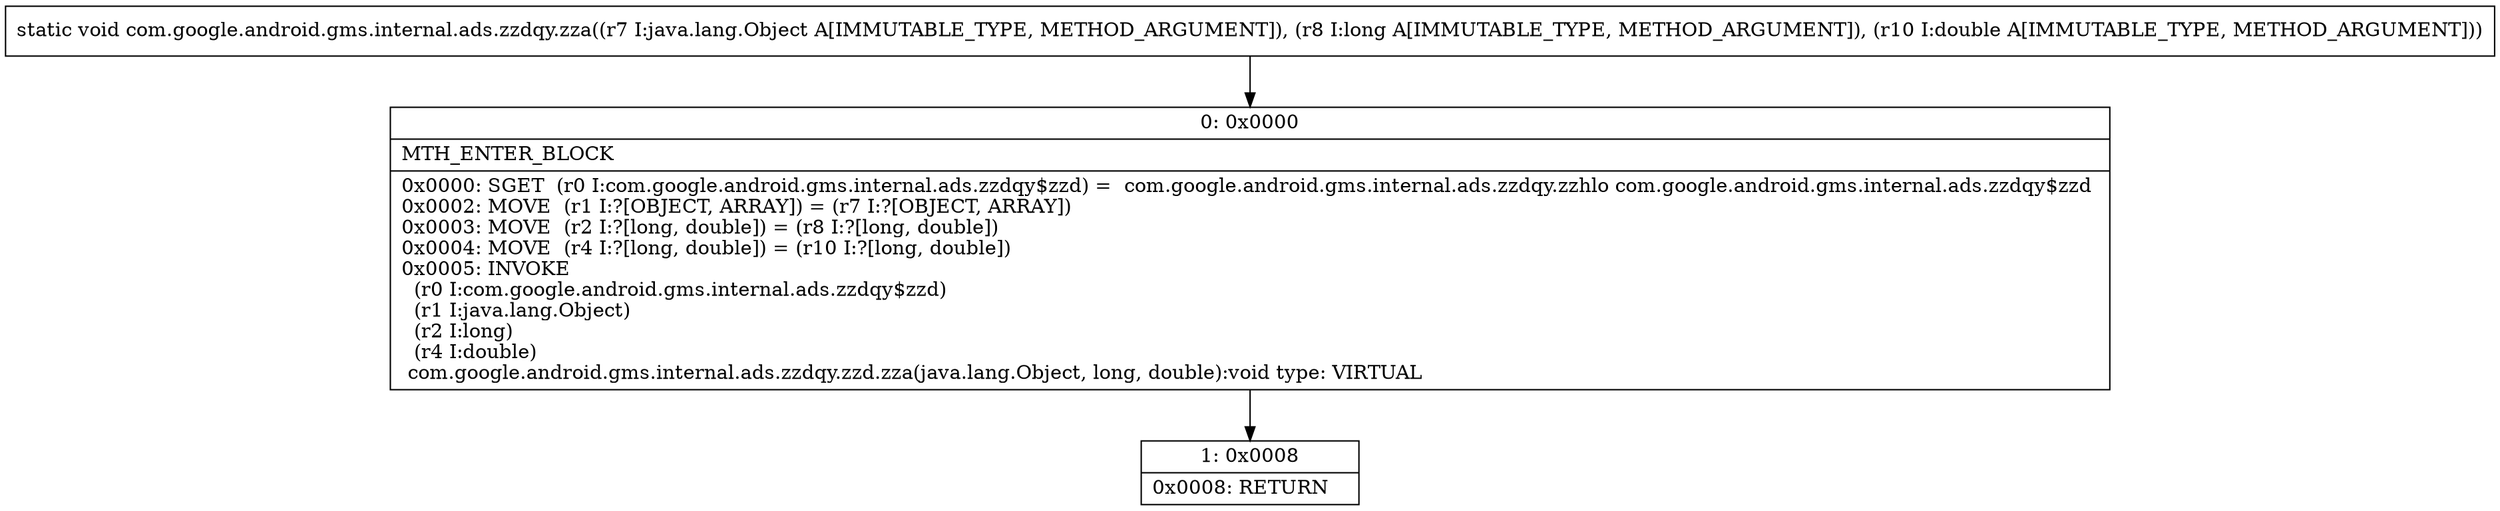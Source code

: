 digraph "CFG forcom.google.android.gms.internal.ads.zzdqy.zza(Ljava\/lang\/Object;JD)V" {
Node_0 [shape=record,label="{0\:\ 0x0000|MTH_ENTER_BLOCK\l|0x0000: SGET  (r0 I:com.google.android.gms.internal.ads.zzdqy$zzd) =  com.google.android.gms.internal.ads.zzdqy.zzhlo com.google.android.gms.internal.ads.zzdqy$zzd \l0x0002: MOVE  (r1 I:?[OBJECT, ARRAY]) = (r7 I:?[OBJECT, ARRAY]) \l0x0003: MOVE  (r2 I:?[long, double]) = (r8 I:?[long, double]) \l0x0004: MOVE  (r4 I:?[long, double]) = (r10 I:?[long, double]) \l0x0005: INVOKE  \l  (r0 I:com.google.android.gms.internal.ads.zzdqy$zzd)\l  (r1 I:java.lang.Object)\l  (r2 I:long)\l  (r4 I:double)\l com.google.android.gms.internal.ads.zzdqy.zzd.zza(java.lang.Object, long, double):void type: VIRTUAL \l}"];
Node_1 [shape=record,label="{1\:\ 0x0008|0x0008: RETURN   \l}"];
MethodNode[shape=record,label="{static void com.google.android.gms.internal.ads.zzdqy.zza((r7 I:java.lang.Object A[IMMUTABLE_TYPE, METHOD_ARGUMENT]), (r8 I:long A[IMMUTABLE_TYPE, METHOD_ARGUMENT]), (r10 I:double A[IMMUTABLE_TYPE, METHOD_ARGUMENT])) }"];
MethodNode -> Node_0;
Node_0 -> Node_1;
}

